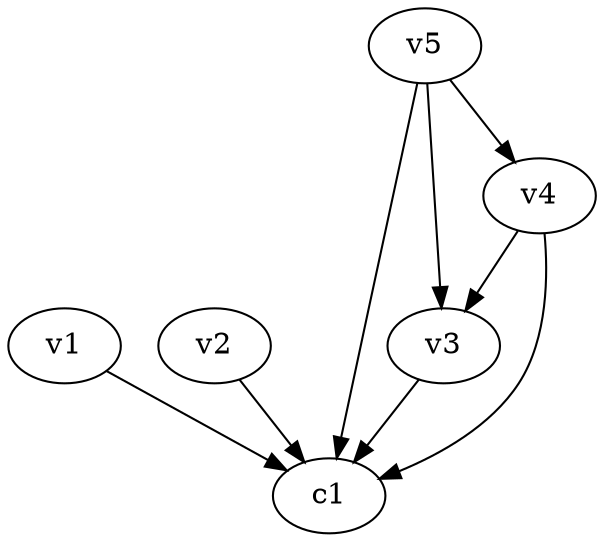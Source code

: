 strict digraph  {
c1;
v1;
v2;
v3;
v4;
v5;
v1 -> c1  [weight=1];
v2 -> c1  [weight=1];
v3 -> c1  [weight=1];
v4 -> c1  [weight=1];
v4 -> v3  [weight=1];
v5 -> c1  [weight=1];
v5 -> v3  [weight=1];
v5 -> v4  [weight=1];
}
